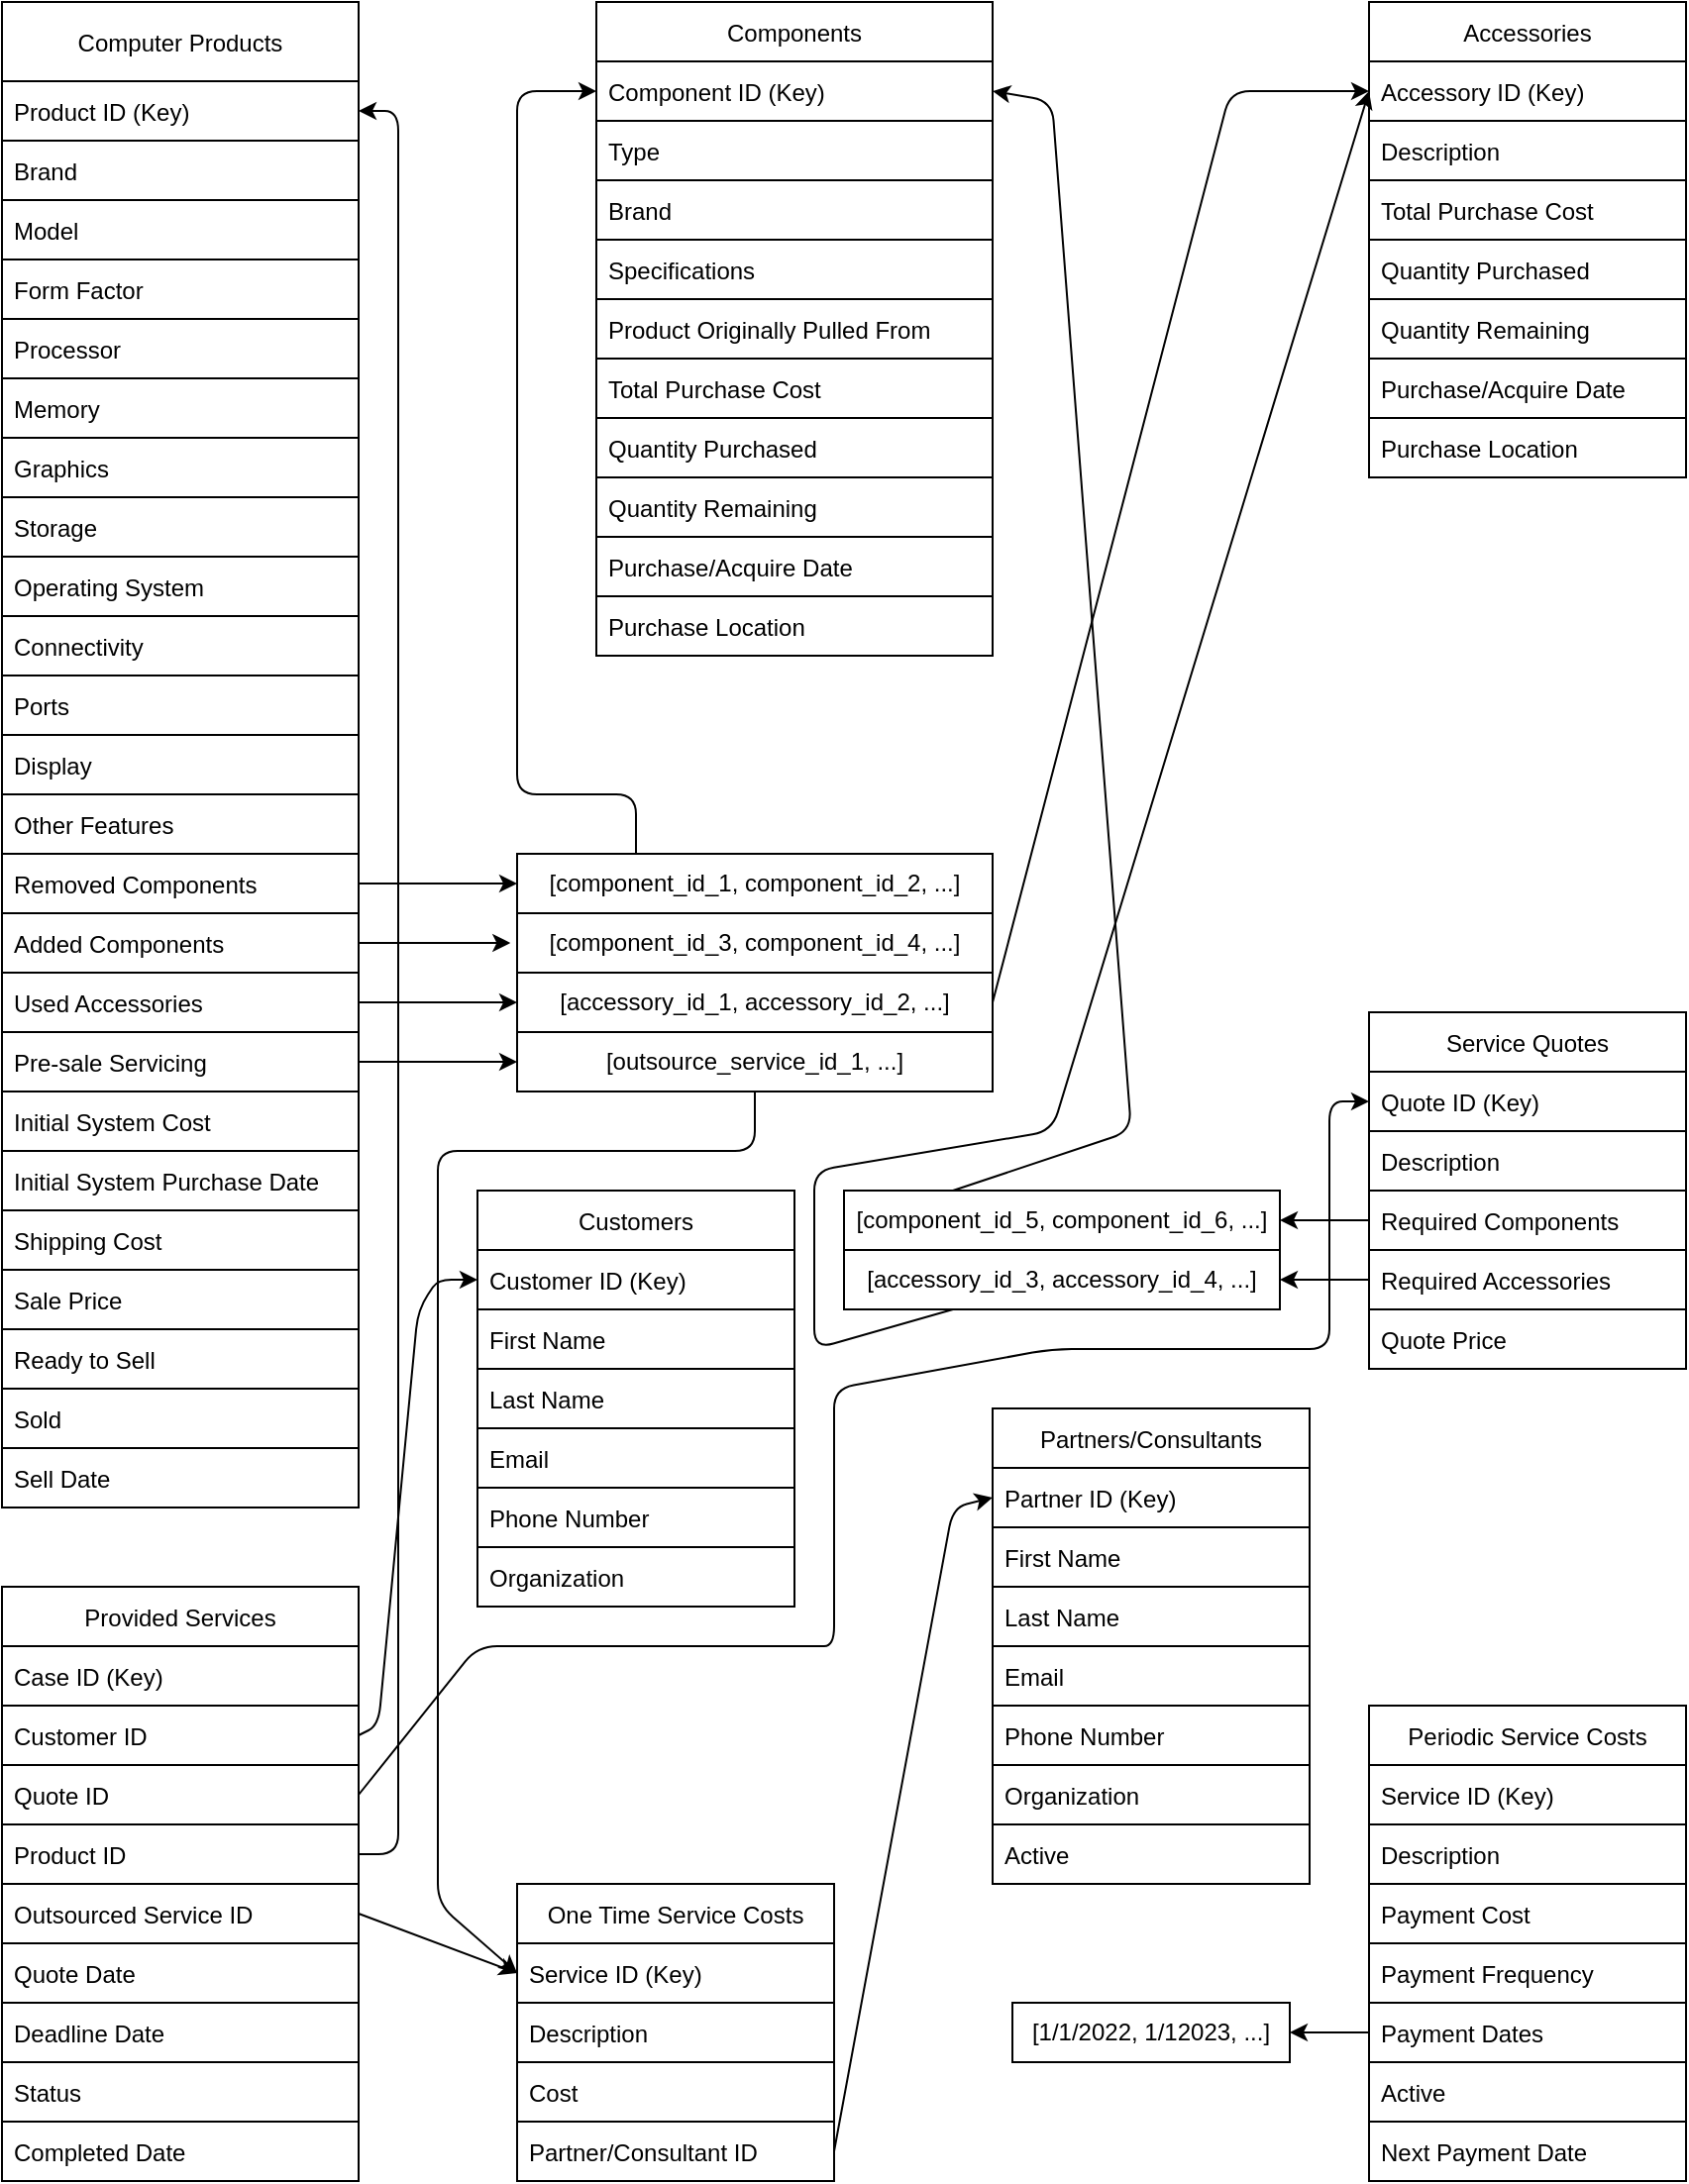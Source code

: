 <mxfile>
    <diagram id="A59kd1PUlwQ1Bvf_hG7t" name="Page-1">
        <mxGraphModel dx="2760" dy="1080" grid="1" gridSize="10" guides="1" tooltips="1" connect="1" arrows="1" fold="1" page="1" pageScale="1" pageWidth="850" pageHeight="1100" math="0" shadow="0">
            <root>
                <mxCell id="0"/>
                <mxCell id="1" parent="0"/>
                <mxCell id="89" value="Computer Products" style="swimlane;fontStyle=0;childLayout=stackLayout;horizontal=1;startSize=40;horizontalStack=0;resizeParent=1;resizeParentMax=0;resizeLast=0;collapsible=1;marginBottom=0;" vertex="1" parent="1">
                    <mxGeometry x="-1700" width="180" height="760" as="geometry">
                        <mxRectangle x="-830" y="10" width="50" height="30" as="alternateBounds"/>
                    </mxGeometry>
                </mxCell>
                <mxCell id="90" value="Product ID (Key)" style="text;strokeColor=default;fillColor=none;align=left;verticalAlign=middle;spacingLeft=4;spacingRight=4;overflow=hidden;points=[[0,0.5],[1,0.5]];portConstraint=eastwest;rotatable=0;" vertex="1" parent="89">
                    <mxGeometry y="40" width="180" height="30" as="geometry"/>
                </mxCell>
                <mxCell id="91" value="Brand" style="text;strokeColor=default;fillColor=none;align=left;verticalAlign=middle;spacingLeft=4;spacingRight=4;overflow=hidden;points=[[0,0.5],[1,0.5]];portConstraint=eastwest;rotatable=0;" vertex="1" parent="89">
                    <mxGeometry y="70" width="180" height="30" as="geometry"/>
                </mxCell>
                <mxCell id="106" value="Model" style="text;strokeColor=default;fillColor=none;align=left;verticalAlign=middle;spacingLeft=4;spacingRight=4;overflow=hidden;points=[[0,0.5],[1,0.5]];portConstraint=eastwest;rotatable=0;" vertex="1" parent="89">
                    <mxGeometry y="100" width="180" height="30" as="geometry"/>
                </mxCell>
                <mxCell id="105" value="Form Factor" style="text;strokeColor=default;fillColor=none;align=left;verticalAlign=middle;spacingLeft=4;spacingRight=4;overflow=hidden;points=[[0,0.5],[1,0.5]];portConstraint=eastwest;rotatable=0;" vertex="1" parent="89">
                    <mxGeometry y="130" width="180" height="30" as="geometry"/>
                </mxCell>
                <mxCell id="104" value="Processor" style="text;strokeColor=default;fillColor=none;align=left;verticalAlign=middle;spacingLeft=4;spacingRight=4;overflow=hidden;points=[[0,0.5],[1,0.5]];portConstraint=eastwest;rotatable=0;" vertex="1" parent="89">
                    <mxGeometry y="160" width="180" height="30" as="geometry"/>
                </mxCell>
                <mxCell id="103" value="Memory" style="text;strokeColor=default;fillColor=none;align=left;verticalAlign=middle;spacingLeft=4;spacingRight=4;overflow=hidden;points=[[0,0.5],[1,0.5]];portConstraint=eastwest;rotatable=0;" vertex="1" parent="89">
                    <mxGeometry y="190" width="180" height="30" as="geometry"/>
                </mxCell>
                <mxCell id="102" value="Graphics" style="text;strokeColor=default;fillColor=none;align=left;verticalAlign=middle;spacingLeft=4;spacingRight=4;overflow=hidden;points=[[0,0.5],[1,0.5]];portConstraint=eastwest;rotatable=0;" vertex="1" parent="89">
                    <mxGeometry y="220" width="180" height="30" as="geometry"/>
                </mxCell>
                <mxCell id="100" value="Storage" style="text;strokeColor=default;fillColor=none;align=left;verticalAlign=middle;spacingLeft=4;spacingRight=4;overflow=hidden;points=[[0,0.5],[1,0.5]];portConstraint=eastwest;rotatable=0;" vertex="1" parent="89">
                    <mxGeometry y="250" width="180" height="30" as="geometry"/>
                </mxCell>
                <mxCell id="99" value="Operating System" style="text;strokeColor=default;fillColor=none;align=left;verticalAlign=middle;spacingLeft=4;spacingRight=4;overflow=hidden;points=[[0,0.5],[1,0.5]];portConstraint=eastwest;rotatable=0;" vertex="1" parent="89">
                    <mxGeometry y="280" width="180" height="30" as="geometry"/>
                </mxCell>
                <mxCell id="98" value="Connectivity" style="text;strokeColor=default;fillColor=none;align=left;verticalAlign=middle;spacingLeft=4;spacingRight=4;overflow=hidden;points=[[0,0.5],[1,0.5]];portConstraint=eastwest;rotatable=0;" vertex="1" parent="89">
                    <mxGeometry y="310" width="180" height="30" as="geometry"/>
                </mxCell>
                <mxCell id="97" value="Ports" style="text;strokeColor=default;fillColor=none;align=left;verticalAlign=middle;spacingLeft=4;spacingRight=4;overflow=hidden;points=[[0,0.5],[1,0.5]];portConstraint=eastwest;rotatable=0;" vertex="1" parent="89">
                    <mxGeometry y="340" width="180" height="30" as="geometry"/>
                </mxCell>
                <mxCell id="96" value="Display" style="text;strokeColor=default;fillColor=none;align=left;verticalAlign=middle;spacingLeft=4;spacingRight=4;overflow=hidden;points=[[0,0.5],[1,0.5]];portConstraint=eastwest;rotatable=0;" vertex="1" parent="89">
                    <mxGeometry y="370" width="180" height="30" as="geometry"/>
                </mxCell>
                <mxCell id="95" value="Other Features" style="text;strokeColor=default;fillColor=none;align=left;verticalAlign=middle;spacingLeft=4;spacingRight=4;overflow=hidden;points=[[0,0.5],[1,0.5]];portConstraint=eastwest;rotatable=0;" vertex="1" parent="89">
                    <mxGeometry y="400" width="180" height="30" as="geometry"/>
                </mxCell>
                <mxCell id="110" value="Removed Components" style="text;strokeColor=default;fillColor=none;align=left;verticalAlign=middle;spacingLeft=4;spacingRight=4;overflow=hidden;points=[[0,0.5],[1,0.5]];portConstraint=eastwest;rotatable=0;" vertex="1" parent="89">
                    <mxGeometry y="430" width="180" height="30" as="geometry"/>
                </mxCell>
                <mxCell id="109" value="Added Components" style="text;strokeColor=default;fillColor=none;align=left;verticalAlign=middle;spacingLeft=4;spacingRight=4;overflow=hidden;points=[[0,0.5],[1,0.5]];portConstraint=eastwest;rotatable=0;" vertex="1" parent="89">
                    <mxGeometry y="460" width="180" height="30" as="geometry"/>
                </mxCell>
                <mxCell id="146" value="Used Accessories" style="text;strokeColor=default;fillColor=none;align=left;verticalAlign=middle;spacingLeft=4;spacingRight=4;overflow=hidden;points=[[0,0.5],[1,0.5]];portConstraint=eastwest;rotatable=0;" vertex="1" parent="89">
                    <mxGeometry y="490" width="180" height="30" as="geometry"/>
                </mxCell>
                <mxCell id="147" value="Pre-sale Servicing" style="text;strokeColor=default;fillColor=none;align=left;verticalAlign=middle;spacingLeft=4;spacingRight=4;overflow=hidden;points=[[0,0.5],[1,0.5]];portConstraint=eastwest;rotatable=0;" vertex="1" parent="89">
                    <mxGeometry y="520" width="180" height="30" as="geometry"/>
                </mxCell>
                <mxCell id="108" value="Initial System Cost" style="text;strokeColor=default;fillColor=none;align=left;verticalAlign=middle;spacingLeft=4;spacingRight=4;overflow=hidden;points=[[0,0.5],[1,0.5]];portConstraint=eastwest;rotatable=0;" vertex="1" parent="89">
                    <mxGeometry y="550" width="180" height="30" as="geometry"/>
                </mxCell>
                <mxCell id="107" value="Initial System Purchase Date" style="text;strokeColor=default;fillColor=none;align=left;verticalAlign=middle;spacingLeft=4;spacingRight=4;overflow=hidden;points=[[0,0.5],[1,0.5]];portConstraint=eastwest;rotatable=0;" vertex="1" parent="89">
                    <mxGeometry y="580" width="180" height="30" as="geometry"/>
                </mxCell>
                <mxCell id="115" value="Shipping Cost" style="text;strokeColor=default;fillColor=none;align=left;verticalAlign=middle;spacingLeft=4;spacingRight=4;overflow=hidden;points=[[0,0.5],[1,0.5]];portConstraint=eastwest;rotatable=0;" vertex="1" parent="89">
                    <mxGeometry y="610" width="180" height="30" as="geometry"/>
                </mxCell>
                <mxCell id="114" value="Sale Price" style="text;strokeColor=default;fillColor=none;align=left;verticalAlign=middle;spacingLeft=4;spacingRight=4;overflow=hidden;points=[[0,0.5],[1,0.5]];portConstraint=eastwest;rotatable=0;" vertex="1" parent="89">
                    <mxGeometry y="640" width="180" height="30" as="geometry"/>
                </mxCell>
                <mxCell id="113" value="Ready to Sell" style="text;strokeColor=default;fillColor=none;align=left;verticalAlign=middle;spacingLeft=4;spacingRight=4;overflow=hidden;points=[[0,0.5],[1,0.5]];portConstraint=eastwest;rotatable=0;" vertex="1" parent="89">
                    <mxGeometry y="670" width="180" height="30" as="geometry"/>
                </mxCell>
                <mxCell id="112" value="Sold" style="text;strokeColor=default;fillColor=none;align=left;verticalAlign=middle;spacingLeft=4;spacingRight=4;overflow=hidden;points=[[0,0.5],[1,0.5]];portConstraint=eastwest;rotatable=0;" vertex="1" parent="89">
                    <mxGeometry y="700" width="180" height="30" as="geometry"/>
                </mxCell>
                <mxCell id="111" value="Sell Date" style="text;strokeColor=default;fillColor=none;align=left;verticalAlign=middle;spacingLeft=4;spacingRight=4;overflow=hidden;points=[[0,0.5],[1,0.5]];portConstraint=eastwest;rotatable=0;" vertex="1" parent="89">
                    <mxGeometry y="730" width="180" height="30" as="geometry"/>
                </mxCell>
                <mxCell id="145" style="edgeStyle=none;jumpSize=13;html=1;exitX=0.25;exitY=0;exitDx=0;exitDy=0;entryX=0;entryY=0.5;entryDx=0;entryDy=0;" edge="1" parent="1" source="120" target="125">
                    <mxGeometry relative="1" as="geometry">
                        <mxPoint x="-320" y="45" as="targetPoint"/>
                        <Array as="points">
                            <mxPoint x="-1380" y="400"/>
                            <mxPoint x="-1440" y="400"/>
                            <mxPoint x="-1440" y="45"/>
                        </Array>
                    </mxGeometry>
                </mxCell>
                <mxCell id="120" value="[component_id_1, component_id_2, ...]" style="whiteSpace=wrap;html=1;align=center;" vertex="1" parent="1">
                    <mxGeometry x="-1440" y="430" width="240" height="30" as="geometry"/>
                </mxCell>
                <mxCell id="121" value="[component_id_3, component_id_4, ...]" style="whiteSpace=wrap;html=1;align=center;" vertex="1" parent="1">
                    <mxGeometry x="-1440" y="460" width="240" height="30" as="geometry"/>
                </mxCell>
                <mxCell id="122" style="edgeStyle=none;html=1;entryX=0;entryY=0.5;entryDx=0;entryDy=0;jumpSize=12;" edge="1" parent="1" source="110" target="120">
                    <mxGeometry relative="1" as="geometry"/>
                </mxCell>
                <mxCell id="123" style="edgeStyle=none;html=1;entryX=-0.014;entryY=0.5;entryDx=0;entryDy=0;entryPerimeter=0;jumpSize=12;" edge="1" parent="1" source="109" target="121">
                    <mxGeometry relative="1" as="geometry"/>
                </mxCell>
                <mxCell id="124" value="Components" style="swimlane;fontStyle=0;childLayout=stackLayout;horizontal=1;startSize=30;horizontalStack=0;resizeParent=1;resizeParentMax=0;resizeLast=0;collapsible=1;marginBottom=0;strokeColor=default;" vertex="1" parent="1">
                    <mxGeometry x="-1400" width="200" height="330" as="geometry"/>
                </mxCell>
                <mxCell id="125" value="Component ID (Key)" style="text;strokeColor=default;fillColor=none;align=left;verticalAlign=middle;spacingLeft=4;spacingRight=4;overflow=hidden;points=[[0,0.5],[1,0.5]];portConstraint=eastwest;rotatable=0;" vertex="1" parent="124">
                    <mxGeometry y="30" width="200" height="30" as="geometry"/>
                </mxCell>
                <mxCell id="126" value="Type" style="text;strokeColor=default;fillColor=none;align=left;verticalAlign=middle;spacingLeft=4;spacingRight=4;overflow=hidden;points=[[0,0.5],[1,0.5]];portConstraint=eastwest;rotatable=0;" vertex="1" parent="124">
                    <mxGeometry y="60" width="200" height="30" as="geometry"/>
                </mxCell>
                <mxCell id="127" value="Brand" style="text;strokeColor=default;fillColor=none;align=left;verticalAlign=middle;spacingLeft=4;spacingRight=4;overflow=hidden;points=[[0,0.5],[1,0.5]];portConstraint=eastwest;rotatable=0;" vertex="1" parent="124">
                    <mxGeometry y="90" width="200" height="30" as="geometry"/>
                </mxCell>
                <mxCell id="141" value="Specifications" style="text;strokeColor=default;fillColor=none;align=left;verticalAlign=middle;spacingLeft=4;spacingRight=4;overflow=hidden;points=[[0,0.5],[1,0.5]];portConstraint=eastwest;rotatable=0;" vertex="1" parent="124">
                    <mxGeometry y="120" width="200" height="30" as="geometry"/>
                </mxCell>
                <mxCell id="140" value="Product Originally Pulled From" style="text;strokeColor=default;fillColor=none;align=left;verticalAlign=middle;spacingLeft=4;spacingRight=4;overflow=hidden;points=[[0,0.5],[1,0.5]];portConstraint=eastwest;rotatable=0;" vertex="1" parent="124">
                    <mxGeometry y="150" width="200" height="30" as="geometry"/>
                </mxCell>
                <mxCell id="139" value="Total Purchase Cost" style="text;strokeColor=default;fillColor=none;align=left;verticalAlign=middle;spacingLeft=4;spacingRight=4;overflow=hidden;points=[[0,0.5],[1,0.5]];portConstraint=eastwest;rotatable=0;" vertex="1" parent="124">
                    <mxGeometry y="180" width="200" height="30" as="geometry"/>
                </mxCell>
                <mxCell id="138" value="Quantity Purchased" style="text;strokeColor=default;fillColor=none;align=left;verticalAlign=middle;spacingLeft=4;spacingRight=4;overflow=hidden;points=[[0,0.5],[1,0.5]];portConstraint=eastwest;rotatable=0;" vertex="1" parent="124">
                    <mxGeometry y="210" width="200" height="30" as="geometry"/>
                </mxCell>
                <mxCell id="137" value="Quantity Remaining" style="text;strokeColor=default;fillColor=none;align=left;verticalAlign=middle;spacingLeft=4;spacingRight=4;overflow=hidden;points=[[0,0.5],[1,0.5]];portConstraint=eastwest;rotatable=0;" vertex="1" parent="124">
                    <mxGeometry y="240" width="200" height="30" as="geometry"/>
                </mxCell>
                <mxCell id="136" value="Purchase/Acquire Date" style="text;strokeColor=default;fillColor=none;align=left;verticalAlign=middle;spacingLeft=4;spacingRight=4;overflow=hidden;points=[[0,0.5],[1,0.5]];portConstraint=eastwest;rotatable=0;" vertex="1" parent="124">
                    <mxGeometry y="270" width="200" height="30" as="geometry"/>
                </mxCell>
                <mxCell id="135" value="Purchase Location" style="text;strokeColor=default;fillColor=none;align=left;verticalAlign=middle;spacingLeft=4;spacingRight=4;overflow=hidden;points=[[0,0.5],[1,0.5]];portConstraint=eastwest;rotatable=0;" vertex="1" parent="124">
                    <mxGeometry y="300" width="200" height="30" as="geometry"/>
                </mxCell>
                <mxCell id="148" value="Accessories" style="swimlane;fontStyle=0;childLayout=stackLayout;horizontal=1;startSize=30;horizontalStack=0;resizeParent=1;resizeParentMax=0;resizeLast=0;collapsible=1;marginBottom=0;strokeColor=default;" vertex="1" parent="1">
                    <mxGeometry x="-1010" width="160" height="240" as="geometry"/>
                </mxCell>
                <mxCell id="149" value="Accessory ID (Key)" style="text;strokeColor=default;fillColor=none;align=left;verticalAlign=middle;spacingLeft=4;spacingRight=4;overflow=hidden;points=[[0,0.5],[1,0.5]];portConstraint=eastwest;rotatable=0;" vertex="1" parent="148">
                    <mxGeometry y="30" width="160" height="30" as="geometry"/>
                </mxCell>
                <mxCell id="150" value="Description" style="text;strokeColor=default;fillColor=none;align=left;verticalAlign=middle;spacingLeft=4;spacingRight=4;overflow=hidden;points=[[0,0.5],[1,0.5]];portConstraint=eastwest;rotatable=0;" vertex="1" parent="148">
                    <mxGeometry y="60" width="160" height="30" as="geometry"/>
                </mxCell>
                <mxCell id="154" value="Total Purchase Cost" style="text;strokeColor=default;fillColor=none;align=left;verticalAlign=middle;spacingLeft=4;spacingRight=4;overflow=hidden;points=[[0,0.5],[1,0.5]];portConstraint=eastwest;rotatable=0;" vertex="1" parent="148">
                    <mxGeometry y="90" width="160" height="30" as="geometry"/>
                </mxCell>
                <mxCell id="155" value="Quantity Purchased" style="text;strokeColor=default;fillColor=none;align=left;verticalAlign=middle;spacingLeft=4;spacingRight=4;overflow=hidden;points=[[0,0.5],[1,0.5]];portConstraint=eastwest;rotatable=0;" vertex="1" parent="148">
                    <mxGeometry y="120" width="160" height="30" as="geometry"/>
                </mxCell>
                <mxCell id="156" value="Quantity Remaining" style="text;strokeColor=default;fillColor=none;align=left;verticalAlign=middle;spacingLeft=4;spacingRight=4;overflow=hidden;points=[[0,0.5],[1,0.5]];portConstraint=eastwest;rotatable=0;" vertex="1" parent="148">
                    <mxGeometry y="150" width="160" height="30" as="geometry"/>
                </mxCell>
                <mxCell id="157" value="Purchase/Acquire Date" style="text;strokeColor=default;fillColor=none;align=left;verticalAlign=middle;spacingLeft=4;spacingRight=4;overflow=hidden;points=[[0,0.5],[1,0.5]];portConstraint=eastwest;rotatable=0;" vertex="1" parent="148">
                    <mxGeometry y="180" width="160" height="30" as="geometry"/>
                </mxCell>
                <mxCell id="158" value="Purchase Location" style="text;strokeColor=default;fillColor=none;align=left;verticalAlign=middle;spacingLeft=4;spacingRight=4;overflow=hidden;points=[[0,0.5],[1,0.5]];portConstraint=eastwest;rotatable=0;" vertex="1" parent="148">
                    <mxGeometry y="210" width="160" height="30" as="geometry"/>
                </mxCell>
                <mxCell id="ySqNH0EchY6GPnEmHGPg-240" style="edgeStyle=none;jumpSize=13;html=1;exitX=1;exitY=0.5;exitDx=0;exitDy=0;entryX=0;entryY=0.5;entryDx=0;entryDy=0;" edge="1" parent="1" source="159" target="149">
                    <mxGeometry relative="1" as="geometry">
                        <Array as="points">
                            <mxPoint x="-1080" y="45"/>
                        </Array>
                    </mxGeometry>
                </mxCell>
                <mxCell id="159" value="[accessory_id_1, accessory_id_2, ...]" style="whiteSpace=wrap;html=1;align=center;" vertex="1" parent="1">
                    <mxGeometry x="-1440" y="490" width="240" height="30" as="geometry"/>
                </mxCell>
                <mxCell id="160" style="edgeStyle=none;html=1;entryX=0;entryY=0.5;entryDx=0;entryDy=0;jumpSize=12;exitX=1;exitY=0.5;exitDx=0;exitDy=0;" edge="1" parent="1" target="159" source="146">
                    <mxGeometry relative="1" as="geometry">
                        <mxPoint x="-540" y="495" as="sourcePoint"/>
                    </mxGeometry>
                </mxCell>
                <mxCell id="162" value="Periodic Service Costs" style="swimlane;fontStyle=0;childLayout=stackLayout;horizontal=1;startSize=30;horizontalStack=0;resizeParent=1;resizeParentMax=0;resizeLast=0;collapsible=1;marginBottom=0;strokeColor=default;" vertex="1" parent="1">
                    <mxGeometry x="-1010" y="860" width="160" height="240" as="geometry"/>
                </mxCell>
                <mxCell id="163" value="Service ID (Key)" style="text;strokeColor=default;fillColor=none;align=left;verticalAlign=middle;spacingLeft=4;spacingRight=4;overflow=hidden;points=[[0,0.5],[1,0.5]];portConstraint=eastwest;rotatable=0;" vertex="1" parent="162">
                    <mxGeometry y="30" width="160" height="30" as="geometry"/>
                </mxCell>
                <mxCell id="164" value="Description" style="text;strokeColor=default;fillColor=none;align=left;verticalAlign=middle;spacingLeft=4;spacingRight=4;overflow=hidden;points=[[0,0.5],[1,0.5]];portConstraint=eastwest;rotatable=0;" vertex="1" parent="162">
                    <mxGeometry y="60" width="160" height="30" as="geometry"/>
                </mxCell>
                <mxCell id="165" value="Payment Cost" style="text;strokeColor=default;fillColor=none;align=left;verticalAlign=middle;spacingLeft=4;spacingRight=4;overflow=hidden;points=[[0,0.5],[1,0.5]];portConstraint=eastwest;rotatable=0;" vertex="1" parent="162">
                    <mxGeometry y="90" width="160" height="30" as="geometry"/>
                </mxCell>
                <mxCell id="166" value="Payment Frequency" style="text;strokeColor=default;fillColor=none;align=left;verticalAlign=middle;spacingLeft=4;spacingRight=4;overflow=hidden;points=[[0,0.5],[1,0.5]];portConstraint=eastwest;rotatable=0;" vertex="1" parent="162">
                    <mxGeometry y="120" width="160" height="30" as="geometry"/>
                </mxCell>
                <mxCell id="167" value="Payment Dates" style="text;strokeColor=default;fillColor=none;align=left;verticalAlign=middle;spacingLeft=4;spacingRight=4;overflow=hidden;points=[[0,0.5],[1,0.5]];portConstraint=eastwest;rotatable=0;" vertex="1" parent="162">
                    <mxGeometry y="150" width="160" height="30" as="geometry"/>
                </mxCell>
                <mxCell id="168" value="Active" style="text;strokeColor=default;fillColor=none;align=left;verticalAlign=middle;spacingLeft=4;spacingRight=4;overflow=hidden;points=[[0,0.5],[1,0.5]];portConstraint=eastwest;rotatable=0;" vertex="1" parent="162">
                    <mxGeometry y="180" width="160" height="30" as="geometry"/>
                </mxCell>
                <mxCell id="169" value="Next Payment Date" style="text;strokeColor=default;fillColor=none;align=left;verticalAlign=middle;spacingLeft=4;spacingRight=4;overflow=hidden;points=[[0,0.5],[1,0.5]];portConstraint=eastwest;rotatable=0;" vertex="1" parent="162">
                    <mxGeometry y="210" width="160" height="30" as="geometry"/>
                </mxCell>
                <mxCell id="170" value="[1/1/2022, 1/12023, ...]" style="whiteSpace=wrap;html=1;align=center;" vertex="1" parent="1">
                    <mxGeometry x="-1190" y="1010" width="140" height="30" as="geometry"/>
                </mxCell>
                <mxCell id="172" style="edgeStyle=none;jumpSize=13;html=1;entryX=1;entryY=0.5;entryDx=0;entryDy=0;" edge="1" parent="1" source="167" target="170">
                    <mxGeometry relative="1" as="geometry"/>
                </mxCell>
                <mxCell id="ySqNH0EchY6GPnEmHGPg-172" value="One Time Service Costs" style="swimlane;fontStyle=0;childLayout=stackLayout;horizontal=1;startSize=30;horizontalStack=0;resizeParent=1;resizeParentMax=0;resizeLast=0;collapsible=1;marginBottom=0;strokeColor=default;" vertex="1" parent="1">
                    <mxGeometry x="-1440" y="950" width="160" height="150" as="geometry"/>
                </mxCell>
                <mxCell id="ySqNH0EchY6GPnEmHGPg-173" value="Service ID (Key)" style="text;strokeColor=default;fillColor=none;align=left;verticalAlign=middle;spacingLeft=4;spacingRight=4;overflow=hidden;points=[[0,0.5],[1,0.5]];portConstraint=eastwest;rotatable=0;" vertex="1" parent="ySqNH0EchY6GPnEmHGPg-172">
                    <mxGeometry y="30" width="160" height="30" as="geometry"/>
                </mxCell>
                <mxCell id="ySqNH0EchY6GPnEmHGPg-174" value="Description" style="text;strokeColor=default;fillColor=none;align=left;verticalAlign=middle;spacingLeft=4;spacingRight=4;overflow=hidden;points=[[0,0.5],[1,0.5]];portConstraint=eastwest;rotatable=0;" vertex="1" parent="ySqNH0EchY6GPnEmHGPg-172">
                    <mxGeometry y="60" width="160" height="30" as="geometry"/>
                </mxCell>
                <mxCell id="ySqNH0EchY6GPnEmHGPg-175" value="Cost" style="text;strokeColor=default;fillColor=none;align=left;verticalAlign=middle;spacingLeft=4;spacingRight=4;overflow=hidden;points=[[0,0.5],[1,0.5]];portConstraint=eastwest;rotatable=0;" vertex="1" parent="ySqNH0EchY6GPnEmHGPg-172">
                    <mxGeometry y="90" width="160" height="30" as="geometry"/>
                </mxCell>
                <mxCell id="ySqNH0EchY6GPnEmHGPg-179" value="Partner/Consultant ID" style="text;strokeColor=default;fillColor=none;align=left;verticalAlign=middle;spacingLeft=4;spacingRight=4;overflow=hidden;points=[[0,0.5],[1,0.5]];portConstraint=eastwest;rotatable=0;" vertex="1" parent="ySqNH0EchY6GPnEmHGPg-172">
                    <mxGeometry y="120" width="160" height="30" as="geometry"/>
                </mxCell>
                <mxCell id="ySqNH0EchY6GPnEmHGPg-183" value="Partners/Consultants" style="swimlane;fontStyle=0;childLayout=stackLayout;horizontal=1;startSize=30;horizontalStack=0;resizeParent=1;resizeParentMax=0;resizeLast=0;collapsible=1;marginBottom=0;strokeColor=default;" vertex="1" parent="1">
                    <mxGeometry x="-1200" y="710" width="160" height="240" as="geometry"/>
                </mxCell>
                <mxCell id="ySqNH0EchY6GPnEmHGPg-184" value="Partner ID (Key)" style="text;strokeColor=default;fillColor=none;align=left;verticalAlign=middle;spacingLeft=4;spacingRight=4;overflow=hidden;points=[[0,0.5],[1,0.5]];portConstraint=eastwest;rotatable=0;" vertex="1" parent="ySqNH0EchY6GPnEmHGPg-183">
                    <mxGeometry y="30" width="160" height="30" as="geometry"/>
                </mxCell>
                <mxCell id="ySqNH0EchY6GPnEmHGPg-185" value="First Name " style="text;strokeColor=default;fillColor=none;align=left;verticalAlign=middle;spacingLeft=4;spacingRight=4;overflow=hidden;points=[[0,0.5],[1,0.5]];portConstraint=eastwest;rotatable=0;" vertex="1" parent="ySqNH0EchY6GPnEmHGPg-183">
                    <mxGeometry y="60" width="160" height="30" as="geometry"/>
                </mxCell>
                <mxCell id="ySqNH0EchY6GPnEmHGPg-186" value="Last Name" style="text;strokeColor=default;fillColor=none;align=left;verticalAlign=middle;spacingLeft=4;spacingRight=4;overflow=hidden;points=[[0,0.5],[1,0.5]];portConstraint=eastwest;rotatable=0;" vertex="1" parent="ySqNH0EchY6GPnEmHGPg-183">
                    <mxGeometry y="90" width="160" height="30" as="geometry"/>
                </mxCell>
                <mxCell id="ySqNH0EchY6GPnEmHGPg-187" value="Email" style="text;strokeColor=default;fillColor=none;align=left;verticalAlign=middle;spacingLeft=4;spacingRight=4;overflow=hidden;points=[[0,0.5],[1,0.5]];portConstraint=eastwest;rotatable=0;" vertex="1" parent="ySqNH0EchY6GPnEmHGPg-183">
                    <mxGeometry y="120" width="160" height="30" as="geometry"/>
                </mxCell>
                <mxCell id="ySqNH0EchY6GPnEmHGPg-188" value="Phone Number" style="text;strokeColor=default;fillColor=none;align=left;verticalAlign=middle;spacingLeft=4;spacingRight=4;overflow=hidden;points=[[0,0.5],[1,0.5]];portConstraint=eastwest;rotatable=0;" vertex="1" parent="ySqNH0EchY6GPnEmHGPg-183">
                    <mxGeometry y="150" width="160" height="30" as="geometry"/>
                </mxCell>
                <mxCell id="ySqNH0EchY6GPnEmHGPg-189" value="Organization" style="text;strokeColor=default;fillColor=none;align=left;verticalAlign=middle;spacingLeft=4;spacingRight=4;overflow=hidden;points=[[0,0.5],[1,0.5]];portConstraint=eastwest;rotatable=0;" vertex="1" parent="ySqNH0EchY6GPnEmHGPg-183">
                    <mxGeometry y="180" width="160" height="30" as="geometry"/>
                </mxCell>
                <mxCell id="ySqNH0EchY6GPnEmHGPg-190" value="Active" style="text;strokeColor=default;fillColor=none;align=left;verticalAlign=middle;spacingLeft=4;spacingRight=4;overflow=hidden;points=[[0,0.5],[1,0.5]];portConstraint=eastwest;rotatable=0;" vertex="1" parent="ySqNH0EchY6GPnEmHGPg-183">
                    <mxGeometry y="210" width="160" height="30" as="geometry"/>
                </mxCell>
                <mxCell id="ySqNH0EchY6GPnEmHGPg-206" value="Customers" style="swimlane;fontStyle=0;childLayout=stackLayout;horizontal=1;startSize=30;horizontalStack=0;resizeParent=1;resizeParentMax=0;resizeLast=0;collapsible=1;marginBottom=0;strokeColor=default;" vertex="1" parent="1">
                    <mxGeometry x="-1460" y="600" width="160" height="210" as="geometry"/>
                </mxCell>
                <mxCell id="ySqNH0EchY6GPnEmHGPg-207" value="Customer ID (Key)" style="text;strokeColor=default;fillColor=none;align=left;verticalAlign=middle;spacingLeft=4;spacingRight=4;overflow=hidden;points=[[0,0.5],[1,0.5]];portConstraint=eastwest;rotatable=0;" vertex="1" parent="ySqNH0EchY6GPnEmHGPg-206">
                    <mxGeometry y="30" width="160" height="30" as="geometry"/>
                </mxCell>
                <mxCell id="ySqNH0EchY6GPnEmHGPg-208" value="First Name " style="text;strokeColor=default;fillColor=none;align=left;verticalAlign=middle;spacingLeft=4;spacingRight=4;overflow=hidden;points=[[0,0.5],[1,0.5]];portConstraint=eastwest;rotatable=0;" vertex="1" parent="ySqNH0EchY6GPnEmHGPg-206">
                    <mxGeometry y="60" width="160" height="30" as="geometry"/>
                </mxCell>
                <mxCell id="ySqNH0EchY6GPnEmHGPg-209" value="Last Name" style="text;strokeColor=default;fillColor=none;align=left;verticalAlign=middle;spacingLeft=4;spacingRight=4;overflow=hidden;points=[[0,0.5],[1,0.5]];portConstraint=eastwest;rotatable=0;" vertex="1" parent="ySqNH0EchY6GPnEmHGPg-206">
                    <mxGeometry y="90" width="160" height="30" as="geometry"/>
                </mxCell>
                <mxCell id="ySqNH0EchY6GPnEmHGPg-210" value="Email" style="text;strokeColor=default;fillColor=none;align=left;verticalAlign=middle;spacingLeft=4;spacingRight=4;overflow=hidden;points=[[0,0.5],[1,0.5]];portConstraint=eastwest;rotatable=0;" vertex="1" parent="ySqNH0EchY6GPnEmHGPg-206">
                    <mxGeometry y="120" width="160" height="30" as="geometry"/>
                </mxCell>
                <mxCell id="ySqNH0EchY6GPnEmHGPg-211" value="Phone Number" style="text;strokeColor=default;fillColor=none;align=left;verticalAlign=middle;spacingLeft=4;spacingRight=4;overflow=hidden;points=[[0,0.5],[1,0.5]];portConstraint=eastwest;rotatable=0;" vertex="1" parent="ySqNH0EchY6GPnEmHGPg-206">
                    <mxGeometry y="150" width="160" height="30" as="geometry"/>
                </mxCell>
                <mxCell id="ySqNH0EchY6GPnEmHGPg-212" value="Organization" style="text;strokeColor=default;fillColor=none;align=left;verticalAlign=middle;spacingLeft=4;spacingRight=4;overflow=hidden;points=[[0,0.5],[1,0.5]];portConstraint=eastwest;rotatable=0;" vertex="1" parent="ySqNH0EchY6GPnEmHGPg-206">
                    <mxGeometry y="180" width="160" height="30" as="geometry"/>
                </mxCell>
                <mxCell id="ySqNH0EchY6GPnEmHGPg-216" value="Service Quotes" style="swimlane;fontStyle=0;childLayout=stackLayout;horizontal=1;startSize=30;horizontalStack=0;resizeParent=1;resizeParentMax=0;resizeLast=0;collapsible=1;marginBottom=0;strokeColor=default;" vertex="1" parent="1">
                    <mxGeometry x="-1010" y="510" width="160" height="180" as="geometry"/>
                </mxCell>
                <mxCell id="ySqNH0EchY6GPnEmHGPg-217" value="Quote ID (Key)" style="text;strokeColor=default;fillColor=none;align=left;verticalAlign=middle;spacingLeft=4;spacingRight=4;overflow=hidden;points=[[0,0.5],[1,0.5]];portConstraint=eastwest;rotatable=0;" vertex="1" parent="ySqNH0EchY6GPnEmHGPg-216">
                    <mxGeometry y="30" width="160" height="30" as="geometry"/>
                </mxCell>
                <mxCell id="ySqNH0EchY6GPnEmHGPg-218" value="Description" style="text;strokeColor=default;fillColor=none;align=left;verticalAlign=middle;spacingLeft=4;spacingRight=4;overflow=hidden;points=[[0,0.5],[1,0.5]];portConstraint=eastwest;rotatable=0;" vertex="1" parent="ySqNH0EchY6GPnEmHGPg-216">
                    <mxGeometry y="60" width="160" height="30" as="geometry"/>
                </mxCell>
                <mxCell id="ySqNH0EchY6GPnEmHGPg-220" value="Required Components" style="text;strokeColor=default;fillColor=none;align=left;verticalAlign=middle;spacingLeft=4;spacingRight=4;overflow=hidden;points=[[0,0.5],[1,0.5]];portConstraint=eastwest;rotatable=0;" vertex="1" parent="ySqNH0EchY6GPnEmHGPg-216">
                    <mxGeometry y="90" width="160" height="30" as="geometry"/>
                </mxCell>
                <mxCell id="ySqNH0EchY6GPnEmHGPg-219" value="Required Accessories" style="text;strokeColor=default;fillColor=none;align=left;verticalAlign=middle;spacingLeft=4;spacingRight=4;overflow=hidden;points=[[0,0.5],[1,0.5]];portConstraint=eastwest;rotatable=0;" vertex="1" parent="ySqNH0EchY6GPnEmHGPg-216">
                    <mxGeometry y="120" width="160" height="30" as="geometry"/>
                </mxCell>
                <mxCell id="ySqNH0EchY6GPnEmHGPg-221" value="Quote Price" style="text;strokeColor=default;fillColor=none;align=left;verticalAlign=middle;spacingLeft=4;spacingRight=4;overflow=hidden;points=[[0,0.5],[1,0.5]];portConstraint=eastwest;rotatable=0;" vertex="1" parent="ySqNH0EchY6GPnEmHGPg-216">
                    <mxGeometry y="150" width="160" height="30" as="geometry"/>
                </mxCell>
                <mxCell id="ySqNH0EchY6GPnEmHGPg-230" style="edgeStyle=none;jumpSize=13;html=1;exitX=0.25;exitY=0;exitDx=0;exitDy=0;entryX=1;entryY=0.5;entryDx=0;entryDy=0;" edge="1" parent="1" source="ySqNH0EchY6GPnEmHGPg-228" target="125">
                    <mxGeometry relative="1" as="geometry">
                        <Array as="points">
                            <mxPoint x="-1130" y="570"/>
                            <mxPoint x="-1170" y="50"/>
                        </Array>
                    </mxGeometry>
                </mxCell>
                <mxCell id="ySqNH0EchY6GPnEmHGPg-228" value="[component_id_5, component_id_6, ...]" style="whiteSpace=wrap;html=1;align=center;" vertex="1" parent="1">
                    <mxGeometry x="-1275" y="600" width="220" height="30" as="geometry"/>
                </mxCell>
                <mxCell id="ySqNH0EchY6GPnEmHGPg-229" style="edgeStyle=none;jumpSize=13;html=1;exitX=0;exitY=0.5;exitDx=0;exitDy=0;entryX=1;entryY=0.5;entryDx=0;entryDy=0;" edge="1" parent="1" source="ySqNH0EchY6GPnEmHGPg-220" target="ySqNH0EchY6GPnEmHGPg-228">
                    <mxGeometry relative="1" as="geometry"/>
                </mxCell>
                <mxCell id="ySqNH0EchY6GPnEmHGPg-232" style="edgeStyle=none;jumpSize=13;html=1;exitX=0;exitY=0.5;exitDx=0;exitDy=0;entryX=1;entryY=0.5;entryDx=0;entryDy=0;" edge="1" parent="1" source="ySqNH0EchY6GPnEmHGPg-219" target="ySqNH0EchY6GPnEmHGPg-231">
                    <mxGeometry relative="1" as="geometry"/>
                </mxCell>
                <mxCell id="ySqNH0EchY6GPnEmHGPg-241" style="edgeStyle=none;jumpSize=13;html=1;exitX=0.25;exitY=1;exitDx=0;exitDy=0;entryX=0;entryY=0.5;entryDx=0;entryDy=0;" edge="1" parent="1" source="ySqNH0EchY6GPnEmHGPg-231" target="149">
                    <mxGeometry relative="1" as="geometry">
                        <Array as="points">
                            <mxPoint x="-1290" y="680"/>
                            <mxPoint x="-1290" y="590"/>
                            <mxPoint x="-1170" y="570"/>
                        </Array>
                    </mxGeometry>
                </mxCell>
                <mxCell id="ySqNH0EchY6GPnEmHGPg-231" value="[accessory_id_3, accessory_id_4, ...]" style="whiteSpace=wrap;html=1;align=center;" vertex="1" parent="1">
                    <mxGeometry x="-1275" y="630" width="220" height="30" as="geometry"/>
                </mxCell>
                <mxCell id="ySqNH0EchY6GPnEmHGPg-192" value="Provided Services" style="swimlane;fontStyle=0;childLayout=stackLayout;horizontal=1;startSize=30;horizontalStack=0;resizeParent=1;resizeParentMax=0;resizeLast=0;collapsible=1;marginBottom=0;strokeColor=default;" vertex="1" parent="1">
                    <mxGeometry x="-1700" y="800" width="180" height="300" as="geometry"/>
                </mxCell>
                <mxCell id="ySqNH0EchY6GPnEmHGPg-193" value="Case ID (Key)" style="text;strokeColor=default;fillColor=none;align=left;verticalAlign=middle;spacingLeft=4;spacingRight=4;overflow=hidden;points=[[0,0.5],[1,0.5]];portConstraint=eastwest;rotatable=0;" vertex="1" parent="ySqNH0EchY6GPnEmHGPg-192">
                    <mxGeometry y="30" width="180" height="30" as="geometry"/>
                </mxCell>
                <mxCell id="ySqNH0EchY6GPnEmHGPg-194" value="Customer ID" style="text;strokeColor=default;fillColor=none;align=left;verticalAlign=middle;spacingLeft=4;spacingRight=4;overflow=hidden;points=[[0,0.5],[1,0.5]];portConstraint=eastwest;rotatable=0;" vertex="1" parent="ySqNH0EchY6GPnEmHGPg-192">
                    <mxGeometry y="60" width="180" height="30" as="geometry"/>
                </mxCell>
                <mxCell id="ySqNH0EchY6GPnEmHGPg-195" value="Quote ID" style="text;strokeColor=default;fillColor=none;align=left;verticalAlign=middle;spacingLeft=4;spacingRight=4;overflow=hidden;points=[[0,0.5],[1,0.5]];portConstraint=eastwest;rotatable=0;" vertex="1" parent="ySqNH0EchY6GPnEmHGPg-192">
                    <mxGeometry y="90" width="180" height="30" as="geometry"/>
                </mxCell>
                <mxCell id="ySqNH0EchY6GPnEmHGPg-196" value="Product ID" style="text;strokeColor=default;fillColor=none;align=left;verticalAlign=middle;spacingLeft=4;spacingRight=4;overflow=hidden;points=[[0,0.5],[1,0.5]];portConstraint=eastwest;rotatable=0;" vertex="1" parent="ySqNH0EchY6GPnEmHGPg-192">
                    <mxGeometry y="120" width="180" height="30" as="geometry"/>
                </mxCell>
                <mxCell id="ySqNH0EchY6GPnEmHGPg-197" value="Outsourced Service ID" style="text;strokeColor=default;fillColor=none;align=left;verticalAlign=middle;spacingLeft=4;spacingRight=4;overflow=hidden;points=[[0,0.5],[1,0.5]];portConstraint=eastwest;rotatable=0;" vertex="1" parent="ySqNH0EchY6GPnEmHGPg-192">
                    <mxGeometry y="150" width="180" height="30" as="geometry"/>
                </mxCell>
                <mxCell id="ySqNH0EchY6GPnEmHGPg-198" value="Quote Date" style="text;strokeColor=default;fillColor=none;align=left;verticalAlign=middle;spacingLeft=4;spacingRight=4;overflow=hidden;points=[[0,0.5],[1,0.5]];portConstraint=eastwest;rotatable=0;" vertex="1" parent="ySqNH0EchY6GPnEmHGPg-192">
                    <mxGeometry y="180" width="180" height="30" as="geometry"/>
                </mxCell>
                <mxCell id="ySqNH0EchY6GPnEmHGPg-199" value="Deadline Date" style="text;strokeColor=default;fillColor=none;align=left;verticalAlign=middle;spacingLeft=4;spacingRight=4;overflow=hidden;points=[[0,0.5],[1,0.5]];portConstraint=eastwest;rotatable=0;" vertex="1" parent="ySqNH0EchY6GPnEmHGPg-192">
                    <mxGeometry y="210" width="180" height="30" as="geometry"/>
                </mxCell>
                <mxCell id="ySqNH0EchY6GPnEmHGPg-201" value="Status" style="text;strokeColor=default;fillColor=none;align=left;verticalAlign=middle;spacingLeft=4;spacingRight=4;overflow=hidden;points=[[0,0.5],[1,0.5]];portConstraint=eastwest;rotatable=0;" vertex="1" parent="ySqNH0EchY6GPnEmHGPg-192">
                    <mxGeometry y="240" width="180" height="30" as="geometry"/>
                </mxCell>
                <mxCell id="ySqNH0EchY6GPnEmHGPg-200" value="Completed Date" style="text;strokeColor=default;fillColor=none;align=left;verticalAlign=middle;spacingLeft=4;spacingRight=4;overflow=hidden;points=[[0,0.5],[1,0.5]];portConstraint=eastwest;rotatable=0;" vertex="1" parent="ySqNH0EchY6GPnEmHGPg-192">
                    <mxGeometry y="270" width="180" height="30" as="geometry"/>
                </mxCell>
                <mxCell id="ySqNH0EchY6GPnEmHGPg-242" style="edgeStyle=none;jumpSize=13;html=1;exitX=0.5;exitY=1;exitDx=0;exitDy=0;entryX=0;entryY=0.5;entryDx=0;entryDy=0;" edge="1" parent="1" source="ySqNH0EchY6GPnEmHGPg-234" target="ySqNH0EchY6GPnEmHGPg-173">
                    <mxGeometry relative="1" as="geometry">
                        <Array as="points">
                            <mxPoint x="-1320" y="580"/>
                            <mxPoint x="-1480" y="580"/>
                            <mxPoint x="-1480" y="960"/>
                        </Array>
                    </mxGeometry>
                </mxCell>
                <mxCell id="ySqNH0EchY6GPnEmHGPg-234" value="[outsource_service_id_1, ...]" style="whiteSpace=wrap;html=1;align=center;" vertex="1" parent="1">
                    <mxGeometry x="-1440" y="520" width="240" height="30" as="geometry"/>
                </mxCell>
                <mxCell id="ySqNH0EchY6GPnEmHGPg-235" style="edgeStyle=none;html=1;entryX=0;entryY=0.5;entryDx=0;entryDy=0;jumpSize=12;exitX=1;exitY=0.5;exitDx=0;exitDy=0;" edge="1" parent="1" target="ySqNH0EchY6GPnEmHGPg-234" source="147">
                    <mxGeometry relative="1" as="geometry">
                        <mxPoint x="-1520" y="535" as="sourcePoint"/>
                    </mxGeometry>
                </mxCell>
                <mxCell id="ySqNH0EchY6GPnEmHGPg-236" style="edgeStyle=none;jumpSize=13;html=1;exitX=1;exitY=0.5;exitDx=0;exitDy=0;entryX=0;entryY=0.5;entryDx=0;entryDy=0;" edge="1" parent="1" source="ySqNH0EchY6GPnEmHGPg-194" target="ySqNH0EchY6GPnEmHGPg-207">
                    <mxGeometry relative="1" as="geometry">
                        <Array as="points">
                            <mxPoint x="-1510" y="870"/>
                            <mxPoint x="-1490" y="660"/>
                            <mxPoint x="-1480" y="645"/>
                        </Array>
                    </mxGeometry>
                </mxCell>
                <mxCell id="ySqNH0EchY6GPnEmHGPg-237" style="edgeStyle=none;jumpSize=13;html=1;exitX=1;exitY=0.5;exitDx=0;exitDy=0;entryX=0;entryY=0.5;entryDx=0;entryDy=0;" edge="1" parent="1" source="ySqNH0EchY6GPnEmHGPg-197" target="ySqNH0EchY6GPnEmHGPg-173">
                    <mxGeometry relative="1" as="geometry"/>
                </mxCell>
                <mxCell id="ySqNH0EchY6GPnEmHGPg-238" style="edgeStyle=none;jumpSize=13;html=1;exitX=1;exitY=0.5;exitDx=0;exitDy=0;entryX=0;entryY=0.5;entryDx=0;entryDy=0;" edge="1" parent="1" source="ySqNH0EchY6GPnEmHGPg-195" target="ySqNH0EchY6GPnEmHGPg-217">
                    <mxGeometry relative="1" as="geometry">
                        <Array as="points">
                            <mxPoint x="-1460" y="830"/>
                            <mxPoint x="-1300" y="830"/>
                            <mxPoint x="-1280" y="830"/>
                            <mxPoint x="-1280" y="700"/>
                            <mxPoint x="-1170" y="680"/>
                            <mxPoint x="-1030" y="680"/>
                            <mxPoint x="-1030" y="555"/>
                        </Array>
                    </mxGeometry>
                </mxCell>
                <mxCell id="ySqNH0EchY6GPnEmHGPg-239" style="edgeStyle=none;jumpSize=13;html=1;exitX=1;exitY=0.5;exitDx=0;exitDy=0;entryX=1;entryY=0.5;entryDx=0;entryDy=0;" edge="1" parent="1" source="ySqNH0EchY6GPnEmHGPg-196" target="90">
                    <mxGeometry relative="1" as="geometry">
                        <Array as="points">
                            <mxPoint x="-1500" y="935"/>
                            <mxPoint x="-1500" y="55"/>
                        </Array>
                    </mxGeometry>
                </mxCell>
                <mxCell id="ySqNH0EchY6GPnEmHGPg-243" style="edgeStyle=none;jumpSize=13;html=1;exitX=1;exitY=0.5;exitDx=0;exitDy=0;entryX=0;entryY=0.5;entryDx=0;entryDy=0;" edge="1" parent="1" source="ySqNH0EchY6GPnEmHGPg-179" target="ySqNH0EchY6GPnEmHGPg-184">
                    <mxGeometry relative="1" as="geometry">
                        <mxPoint x="-1220" y="910" as="targetPoint"/>
                        <Array as="points">
                            <mxPoint x="-1220" y="760"/>
                        </Array>
                    </mxGeometry>
                </mxCell>
            </root>
        </mxGraphModel>
    </diagram>
</mxfile>